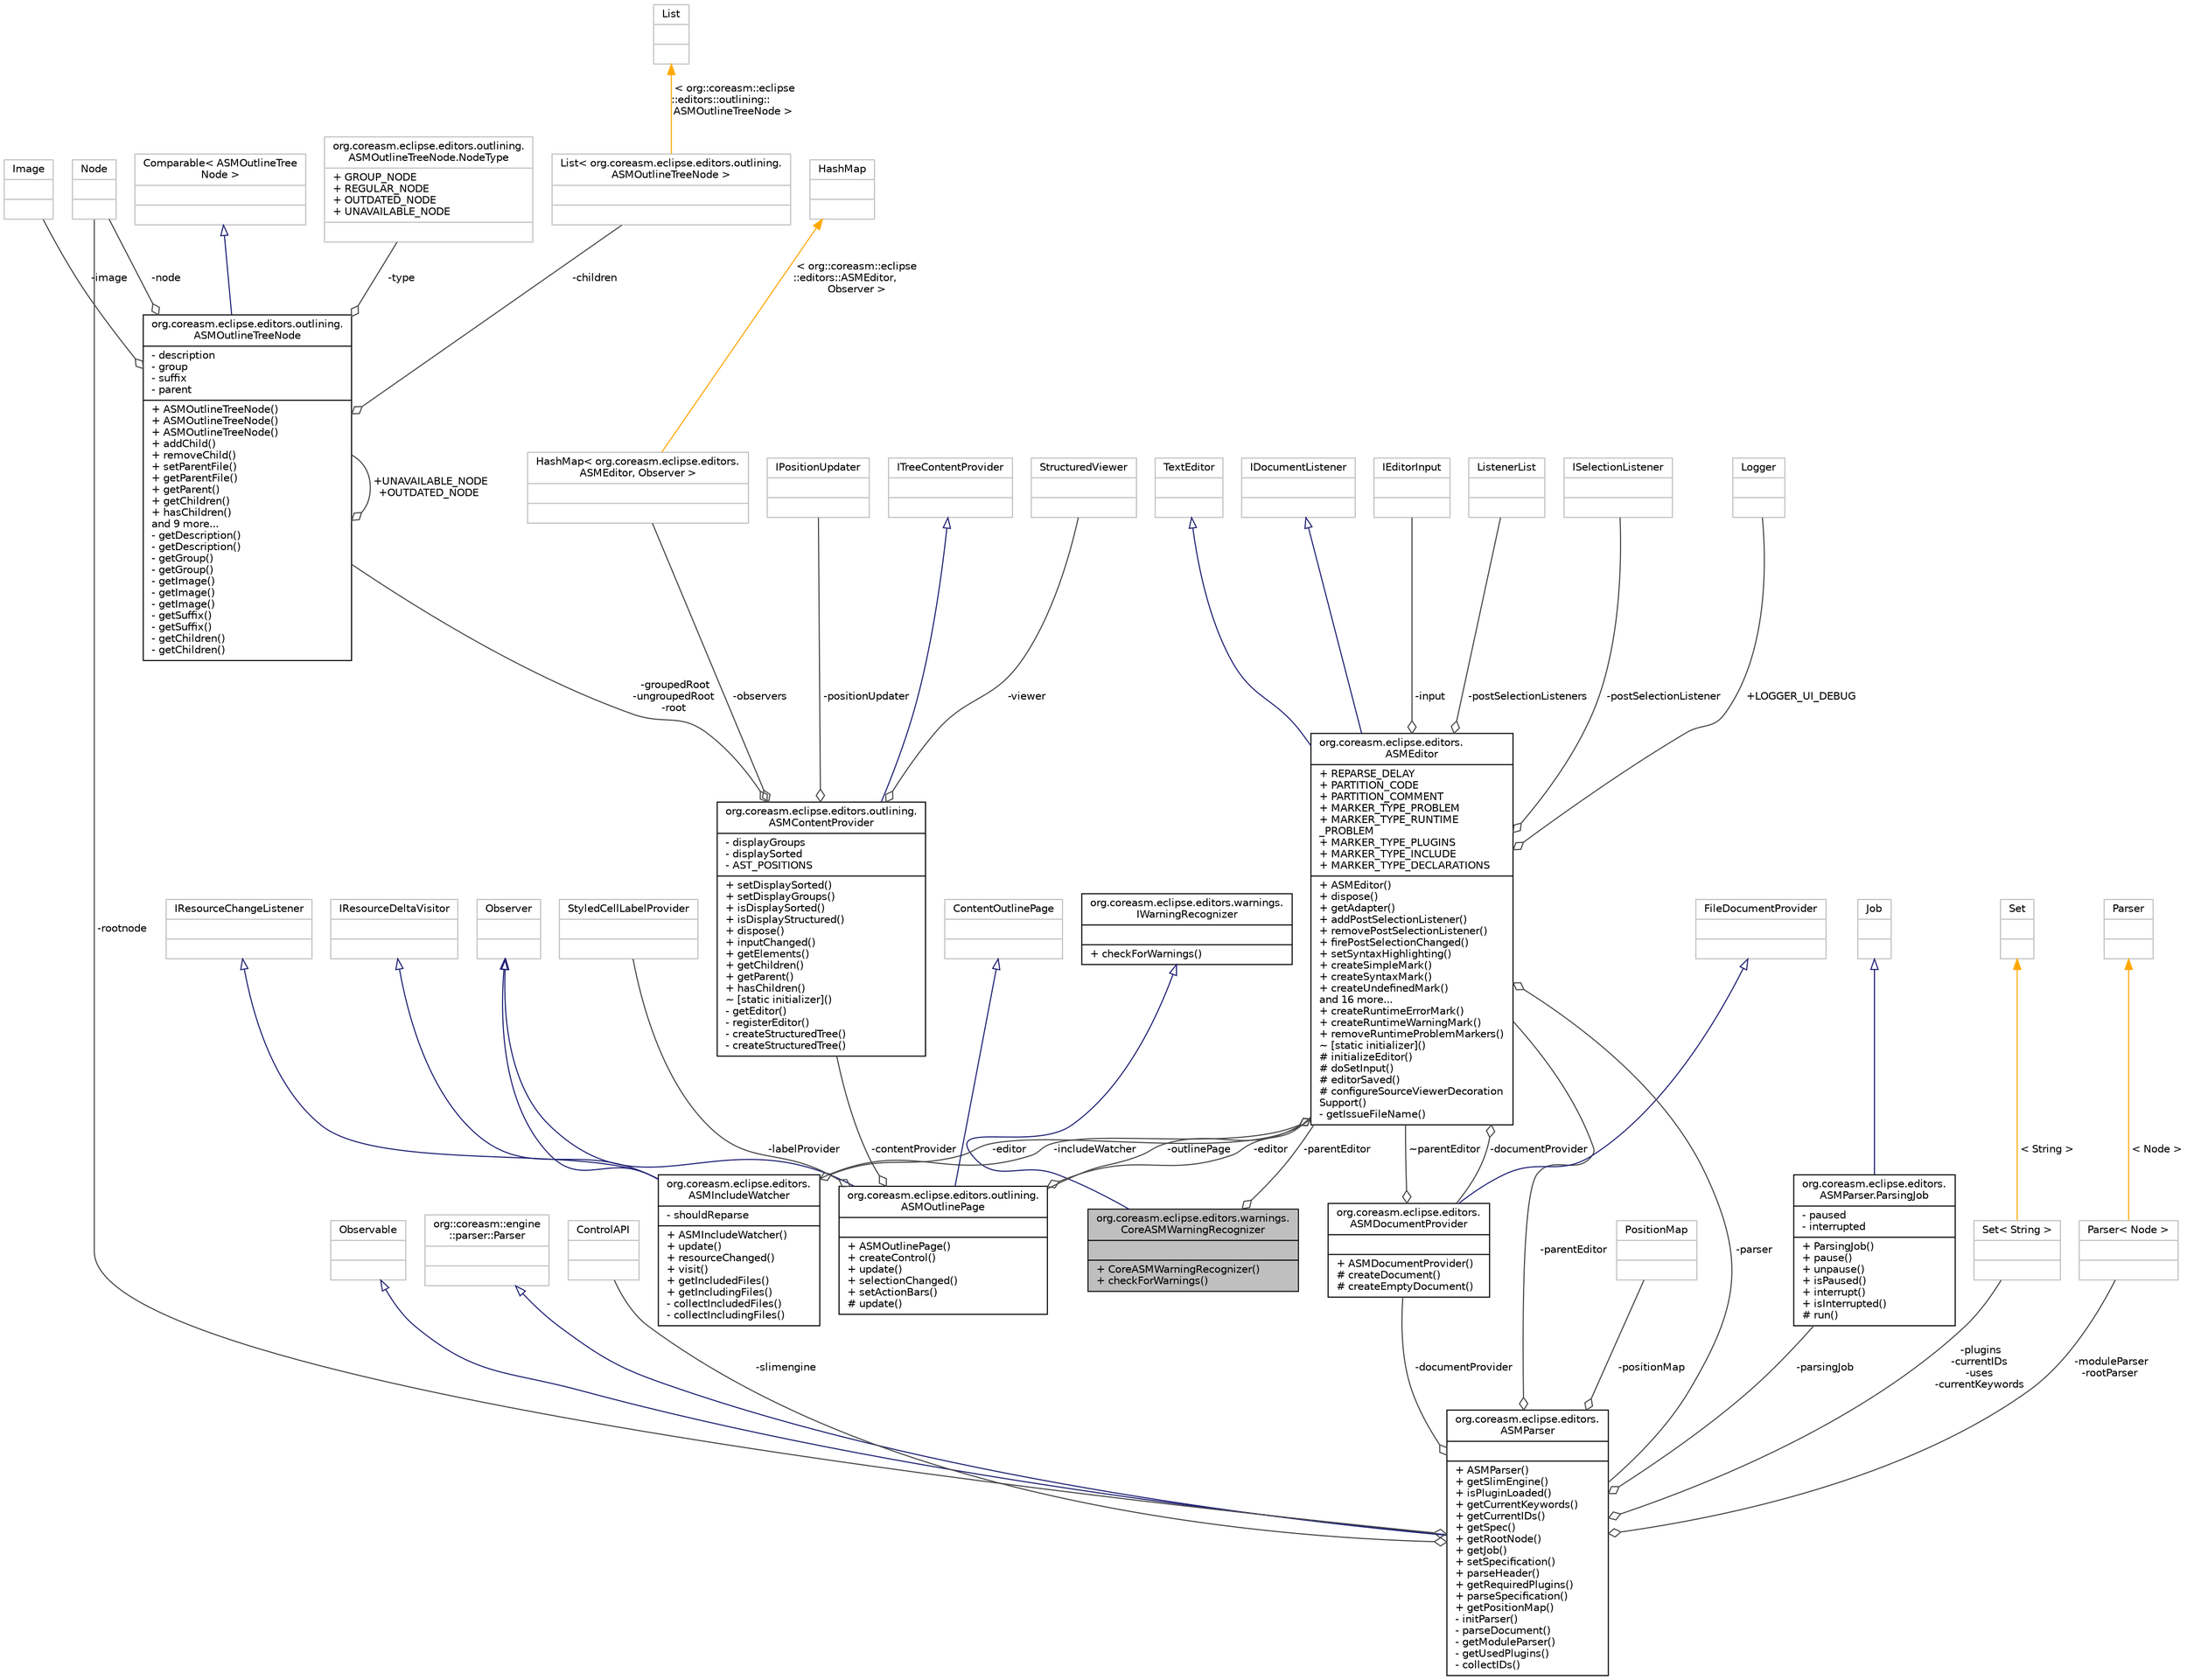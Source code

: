 digraph "org.coreasm.eclipse.editors.warnings.CoreASMWarningRecognizer"
{
  bgcolor="transparent";
  edge [fontname="Helvetica",fontsize="10",labelfontname="Helvetica",labelfontsize="10"];
  node [fontname="Helvetica",fontsize="10",shape=record];
  Node1 [label="{org.coreasm.eclipse.editors.warnings.\lCoreASMWarningRecognizer\n||+ CoreASMWarningRecognizer()\l+ checkForWarnings()\l}",height=0.2,width=0.4,color="black", fillcolor="grey75", style="filled" fontcolor="black"];
  Node2 -> Node1 [dir="back",color="midnightblue",fontsize="10",style="solid",arrowtail="onormal",fontname="Helvetica"];
  Node2 [label="{org.coreasm.eclipse.editors.warnings.\lIWarningRecognizer\n||+ checkForWarnings()\l}",height=0.2,width=0.4,color="black",URL="$interfaceorg_1_1coreasm_1_1eclipse_1_1editors_1_1warnings_1_1IWarningRecognizer.html",tooltip="This interface should be implemented by warning recognizers. "];
  Node3 -> Node1 [color="grey25",fontsize="10",style="solid",label=" -parentEditor" ,arrowhead="odiamond",fontname="Helvetica"];
  Node3 [label="{org.coreasm.eclipse.editors.\lASMEditor\n|+ REPARSE_DELAY\l+ PARTITION_CODE\l+ PARTITION_COMMENT\l+ MARKER_TYPE_PROBLEM\l+ MARKER_TYPE_RUNTIME\l_PROBLEM\l+ MARKER_TYPE_PLUGINS\l+ MARKER_TYPE_INCLUDE\l+ MARKER_TYPE_DECLARATIONS\l|+ ASMEditor()\l+ dispose()\l+ getAdapter()\l+ addPostSelectionListener()\l+ removePostSelectionListener()\l+ firePostSelectionChanged()\l+ setSyntaxHighlighting()\l+ createSimpleMark()\l+ createSyntaxMark()\l+ createUndefinedMark()\land 16 more...\l+ createRuntimeErrorMark()\l+ createRuntimeWarningMark()\l+ removeRuntimeProblemMarkers()\l~ [static initializer]()\l# initializeEditor()\l# doSetInput()\l# editorSaved()\l# configureSourceViewerDecoration\lSupport()\l- getIssueFileName()\l}",height=0.2,width=0.4,color="black",URL="$classorg_1_1coreasm_1_1eclipse_1_1editors_1_1ASMEditor.html",tooltip="The ASMEditor class is the root class of each CoreASM editor which initiates all other classes of the..."];
  Node4 -> Node3 [dir="back",color="midnightblue",fontsize="10",style="solid",arrowtail="onormal",fontname="Helvetica"];
  Node4 [label="{TextEditor\n||}",height=0.2,width=0.4,color="grey75"];
  Node5 -> Node3 [dir="back",color="midnightblue",fontsize="10",style="solid",arrowtail="onormal",fontname="Helvetica"];
  Node5 [label="{IDocumentListener\n||}",height=0.2,width=0.4,color="grey75"];
  Node6 -> Node3 [color="grey25",fontsize="10",style="solid",label=" -input" ,arrowhead="odiamond",fontname="Helvetica"];
  Node6 [label="{IEditorInput\n||}",height=0.2,width=0.4,color="grey75"];
  Node7 -> Node3 [color="grey25",fontsize="10",style="solid",label=" -postSelectionListeners" ,arrowhead="odiamond",fontname="Helvetica"];
  Node7 [label="{ListenerList\n||}",height=0.2,width=0.4,color="grey75"];
  Node8 -> Node3 [color="grey25",fontsize="10",style="solid",label=" -postSelectionListener" ,arrowhead="odiamond",fontname="Helvetica"];
  Node8 [label="{ISelectionListener\n||}",height=0.2,width=0.4,color="grey75"];
  Node9 -> Node3 [color="grey25",fontsize="10",style="solid",label=" -documentProvider" ,arrowhead="odiamond",fontname="Helvetica"];
  Node9 [label="{org.coreasm.eclipse.editors.\lASMDocumentProvider\n||+ ASMDocumentProvider()\l# createDocument()\l# createEmptyDocument()\l}",height=0.2,width=0.4,color="black",URL="$classorg_1_1coreasm_1_1eclipse_1_1editors_1_1ASMDocumentProvider.html",tooltip="This class is a DocumentProvider for ASMDocuments stored as files. "];
  Node10 -> Node9 [dir="back",color="midnightblue",fontsize="10",style="solid",arrowtail="onormal",fontname="Helvetica"];
  Node10 [label="{FileDocumentProvider\n||}",height=0.2,width=0.4,color="grey75"];
  Node3 -> Node9 [color="grey25",fontsize="10",style="solid",label=" ~parentEditor" ,arrowhead="odiamond",fontname="Helvetica"];
  Node11 -> Node3 [color="grey25",fontsize="10",style="solid",label=" +LOGGER_UI_DEBUG" ,arrowhead="odiamond",fontname="Helvetica"];
  Node11 [label="{Logger\n||}",height=0.2,width=0.4,color="grey75"];
  Node12 -> Node3 [color="grey25",fontsize="10",style="solid",label=" -includeWatcher" ,arrowhead="odiamond",fontname="Helvetica"];
  Node12 [label="{org.coreasm.eclipse.editors.\lASMIncludeWatcher\n|- shouldReparse\l|+ ASMIncludeWatcher()\l+ update()\l+ resourceChanged()\l+ visit()\l+ getIncludedFiles()\l+ getIncludingFiles()\l- collectIncludedFiles()\l- collectIncludingFiles()\l}",height=0.2,width=0.4,color="black",URL="$classorg_1_1coreasm_1_1eclipse_1_1editors_1_1ASMIncludeWatcher.html",tooltip="The IncludeWatcher watches included specifications. "];
  Node13 -> Node12 [dir="back",color="midnightblue",fontsize="10",style="solid",arrowtail="onormal",fontname="Helvetica"];
  Node13 [label="{Observer\n||}",height=0.2,width=0.4,color="grey75"];
  Node14 -> Node12 [dir="back",color="midnightblue",fontsize="10",style="solid",arrowtail="onormal",fontname="Helvetica"];
  Node14 [label="{IResourceChangeListener\n||}",height=0.2,width=0.4,color="grey75"];
  Node15 -> Node12 [dir="back",color="midnightblue",fontsize="10",style="solid",arrowtail="onormal",fontname="Helvetica"];
  Node15 [label="{IResourceDeltaVisitor\n||}",height=0.2,width=0.4,color="grey75"];
  Node3 -> Node12 [color="grey25",fontsize="10",style="solid",label=" -editor" ,arrowhead="odiamond",fontname="Helvetica"];
  Node16 -> Node3 [color="grey25",fontsize="10",style="solid",label=" -parser" ,arrowhead="odiamond",fontname="Helvetica"];
  Node16 [label="{org.coreasm.eclipse.editors.\lASMParser\n||+ ASMParser()\l+ getSlimEngine()\l+ isPluginLoaded()\l+ getCurrentKeywords()\l+ getCurrentIDs()\l+ getSpec()\l+ getRootNode()\l+ getJob()\l+ setSpecification()\l+ parseHeader()\l+ getRequiredPlugins()\l+ parseSpecification()\l+ getPositionMap()\l- initParser()\l- parseDocument()\l- getModuleParser()\l- getUsedPlugins()\l- collectIDs()\l}",height=0.2,width=0.4,color="black",URL="$classorg_1_1coreasm_1_1eclipse_1_1editors_1_1ASMParser.html",tooltip="This class organizes the parsing of CoreASM specifications. "];
  Node17 -> Node16 [dir="back",color="midnightblue",fontsize="10",style="solid",arrowtail="onormal",fontname="Helvetica"];
  Node17 [label="{Observable\n||}",height=0.2,width=0.4,color="grey75"];
  Node18 -> Node16 [dir="back",color="midnightblue",fontsize="10",style="solid",arrowtail="onormal",fontname="Helvetica"];
  Node18 [label="{org::coreasm::engine\l::parser::Parser\n||}",height=0.2,width=0.4,color="grey75"];
  Node19 -> Node16 [color="grey25",fontsize="10",style="solid",label=" -slimengine" ,arrowhead="odiamond",fontname="Helvetica"];
  Node19 [label="{ControlAPI\n||}",height=0.2,width=0.4,color="grey75"];
  Node20 -> Node16 [color="grey25",fontsize="10",style="solid",label=" -rootnode" ,arrowhead="odiamond",fontname="Helvetica"];
  Node20 [label="{Node\n||}",height=0.2,width=0.4,color="grey75"];
  Node9 -> Node16 [color="grey25",fontsize="10",style="solid",label=" -documentProvider" ,arrowhead="odiamond",fontname="Helvetica"];
  Node3 -> Node16 [color="grey25",fontsize="10",style="solid",label=" -parentEditor" ,arrowhead="odiamond",fontname="Helvetica"];
  Node21 -> Node16 [color="grey25",fontsize="10",style="solid",label=" -parsingJob" ,arrowhead="odiamond",fontname="Helvetica"];
  Node21 [label="{org.coreasm.eclipse.editors.\lASMParser.ParsingJob\n|- paused\l- interrupted\l|+ ParsingJob()\l+ pause()\l+ unpause()\l+ isPaused()\l+ interrupt()\l+ isInterrupted()\l# run()\l}",height=0.2,width=0.4,color="black",URL="$classorg_1_1coreasm_1_1eclipse_1_1editors_1_1ASMParser_1_1ParsingJob.html",tooltip="This class manages the running of the parser. "];
  Node22 -> Node21 [dir="back",color="midnightblue",fontsize="10",style="solid",arrowtail="onormal",fontname="Helvetica"];
  Node22 [label="{Job\n||}",height=0.2,width=0.4,color="grey75"];
  Node23 -> Node16 [color="grey25",fontsize="10",style="solid",label=" -plugins\n-currentIDs\n-uses\n-currentKeywords" ,arrowhead="odiamond",fontname="Helvetica"];
  Node23 [label="{Set\< String \>\n||}",height=0.2,width=0.4,color="grey75"];
  Node24 -> Node23 [dir="back",color="orange",fontsize="10",style="solid",label=" \< String \>" ,fontname="Helvetica"];
  Node24 [label="{Set\n||}",height=0.2,width=0.4,color="grey75"];
  Node25 -> Node16 [color="grey25",fontsize="10",style="solid",label=" -positionMap" ,arrowhead="odiamond",fontname="Helvetica"];
  Node25 [label="{PositionMap\n||}",height=0.2,width=0.4,color="grey75"];
  Node26 -> Node16 [color="grey25",fontsize="10",style="solid",label=" -moduleParser\n-rootParser" ,arrowhead="odiamond",fontname="Helvetica"];
  Node26 [label="{Parser\< Node \>\n||}",height=0.2,width=0.4,color="grey75"];
  Node27 -> Node26 [dir="back",color="orange",fontsize="10",style="solid",label=" \< Node \>" ,fontname="Helvetica"];
  Node27 [label="{Parser\n||}",height=0.2,width=0.4,color="grey75"];
  Node28 -> Node3 [color="grey25",fontsize="10",style="solid",label=" -outlinePage" ,arrowhead="odiamond",fontname="Helvetica"];
  Node28 [label="{org.coreasm.eclipse.editors.outlining.\lASMOutlinePage\n||+ ASMOutlinePage()\l+ createControl()\l+ update()\l+ selectionChanged()\l+ setActionBars()\l# update()\l}",height=0.2,width=0.4,color="black",URL="$classorg_1_1coreasm_1_1eclipse_1_1editors_1_1outlining_1_1ASMOutlinePage.html"];
  Node29 -> Node28 [dir="back",color="midnightblue",fontsize="10",style="solid",arrowtail="onormal",fontname="Helvetica"];
  Node29 [label="{ContentOutlinePage\n||}",height=0.2,width=0.4,color="grey75"];
  Node13 -> Node28 [dir="back",color="midnightblue",fontsize="10",style="solid",arrowtail="onormal",fontname="Helvetica"];
  Node3 -> Node28 [color="grey25",fontsize="10",style="solid",label=" -editor" ,arrowhead="odiamond",fontname="Helvetica"];
  Node30 -> Node28 [color="grey25",fontsize="10",style="solid",label=" -contentProvider" ,arrowhead="odiamond",fontname="Helvetica"];
  Node30 [label="{org.coreasm.eclipse.editors.outlining.\lASMContentProvider\n|- displayGroups\l- displaySorted\l- AST_POSITIONS\l|+ setDisplaySorted()\l+ setDisplayGroups()\l+ isDisplaySorted()\l+ isDisplayStructured()\l+ dispose()\l+ inputChanged()\l+ getElements()\l+ getChildren()\l+ getParent()\l+ hasChildren()\l~ [static initializer]()\l- getEditor()\l- registerEditor()\l- createStructuredTree()\l- createStructuredTree()\l}",height=0.2,width=0.4,color="black",URL="$classorg_1_1coreasm_1_1eclipse_1_1editors_1_1outlining_1_1ASMContentProvider.html"];
  Node31 -> Node30 [dir="back",color="midnightblue",fontsize="10",style="solid",arrowtail="onormal",fontname="Helvetica"];
  Node31 [label="{ITreeContentProvider\n||}",height=0.2,width=0.4,color="grey75"];
  Node32 -> Node30 [color="grey25",fontsize="10",style="solid",label=" -viewer" ,arrowhead="odiamond",fontname="Helvetica"];
  Node32 [label="{StructuredViewer\n||}",height=0.2,width=0.4,color="grey75"];
  Node33 -> Node30 [color="grey25",fontsize="10",style="solid",label=" -observers" ,arrowhead="odiamond",fontname="Helvetica"];
  Node33 [label="{HashMap\< org.coreasm.eclipse.editors.\lASMEditor, Observer \>\n||}",height=0.2,width=0.4,color="grey75"];
  Node34 -> Node33 [dir="back",color="orange",fontsize="10",style="solid",label=" \< org::coreasm::eclipse\l::editors::ASMEditor,\l Observer \>" ,fontname="Helvetica"];
  Node34 [label="{HashMap\n||}",height=0.2,width=0.4,color="grey75"];
  Node35 -> Node30 [color="grey25",fontsize="10",style="solid",label=" -groupedRoot\n-ungroupedRoot\n-root" ,arrowhead="odiamond",fontname="Helvetica"];
  Node35 [label="{org.coreasm.eclipse.editors.outlining.\lASMOutlineTreeNode\n|- description\l- group\l- suffix\l- parent\l|+ ASMOutlineTreeNode()\l+ ASMOutlineTreeNode()\l+ ASMOutlineTreeNode()\l+ addChild()\l+ removeChild()\l+ setParentFile()\l+ getParentFile()\l+ getParent()\l+ getChildren()\l+ hasChildren()\land 9 more...\l- getDescription()\l- getDescription()\l- getGroup()\l- getGroup()\l- getImage()\l- getImage()\l- getImage()\l- getSuffix()\l- getSuffix()\l- getChildren()\l- getChildren()\l}",height=0.2,width=0.4,color="black",URL="$classorg_1_1coreasm_1_1eclipse_1_1editors_1_1outlining_1_1ASMOutlineTreeNode.html"];
  Node36 -> Node35 [dir="back",color="midnightblue",fontsize="10",style="solid",arrowtail="onormal",fontname="Helvetica"];
  Node36 [label="{Comparable\< ASMOutlineTree\lNode \>\n||}",height=0.2,width=0.4,color="grey75"];
  Node37 -> Node35 [color="grey25",fontsize="10",style="solid",label=" -type" ,arrowhead="odiamond",fontname="Helvetica"];
  Node37 [label="{org.coreasm.eclipse.editors.outlining.\lASMOutlineTreeNode.NodeType\n|+ GROUP_NODE\l+ REGULAR_NODE\l+ OUTDATED_NODE\l+ UNAVAILABLE_NODE\l|}",height=0.2,width=0.4,color="grey75"];
  Node20 -> Node35 [color="grey25",fontsize="10",style="solid",label=" -node" ,arrowhead="odiamond",fontname="Helvetica"];
  Node35 -> Node35 [color="grey25",fontsize="10",style="solid",label=" +UNAVAILABLE_NODE\n+OUTDATED_NODE" ,arrowhead="odiamond",fontname="Helvetica"];
  Node38 -> Node35 [color="grey25",fontsize="10",style="solid",label=" -children" ,arrowhead="odiamond",fontname="Helvetica"];
  Node38 [label="{List\< org.coreasm.eclipse.editors.outlining.\lASMOutlineTreeNode \>\n||}",height=0.2,width=0.4,color="grey75"];
  Node39 -> Node38 [dir="back",color="orange",fontsize="10",style="solid",label=" \< org::coreasm::eclipse\l::editors::outlining::\lASMOutlineTreeNode \>" ,fontname="Helvetica"];
  Node39 [label="{List\n||}",height=0.2,width=0.4,color="grey75"];
  Node40 -> Node35 [color="grey25",fontsize="10",style="solid",label=" -image" ,arrowhead="odiamond",fontname="Helvetica"];
  Node40 [label="{Image\n||}",height=0.2,width=0.4,color="grey75"];
  Node41 -> Node30 [color="grey25",fontsize="10",style="solid",label=" -positionUpdater" ,arrowhead="odiamond",fontname="Helvetica"];
  Node41 [label="{IPositionUpdater\n||}",height=0.2,width=0.4,color="grey75"];
  Node42 -> Node28 [color="grey25",fontsize="10",style="solid",label=" -labelProvider" ,arrowhead="odiamond",fontname="Helvetica"];
  Node42 [label="{StyledCellLabelProvider\n||}",height=0.2,width=0.4,color="grey75"];
}
